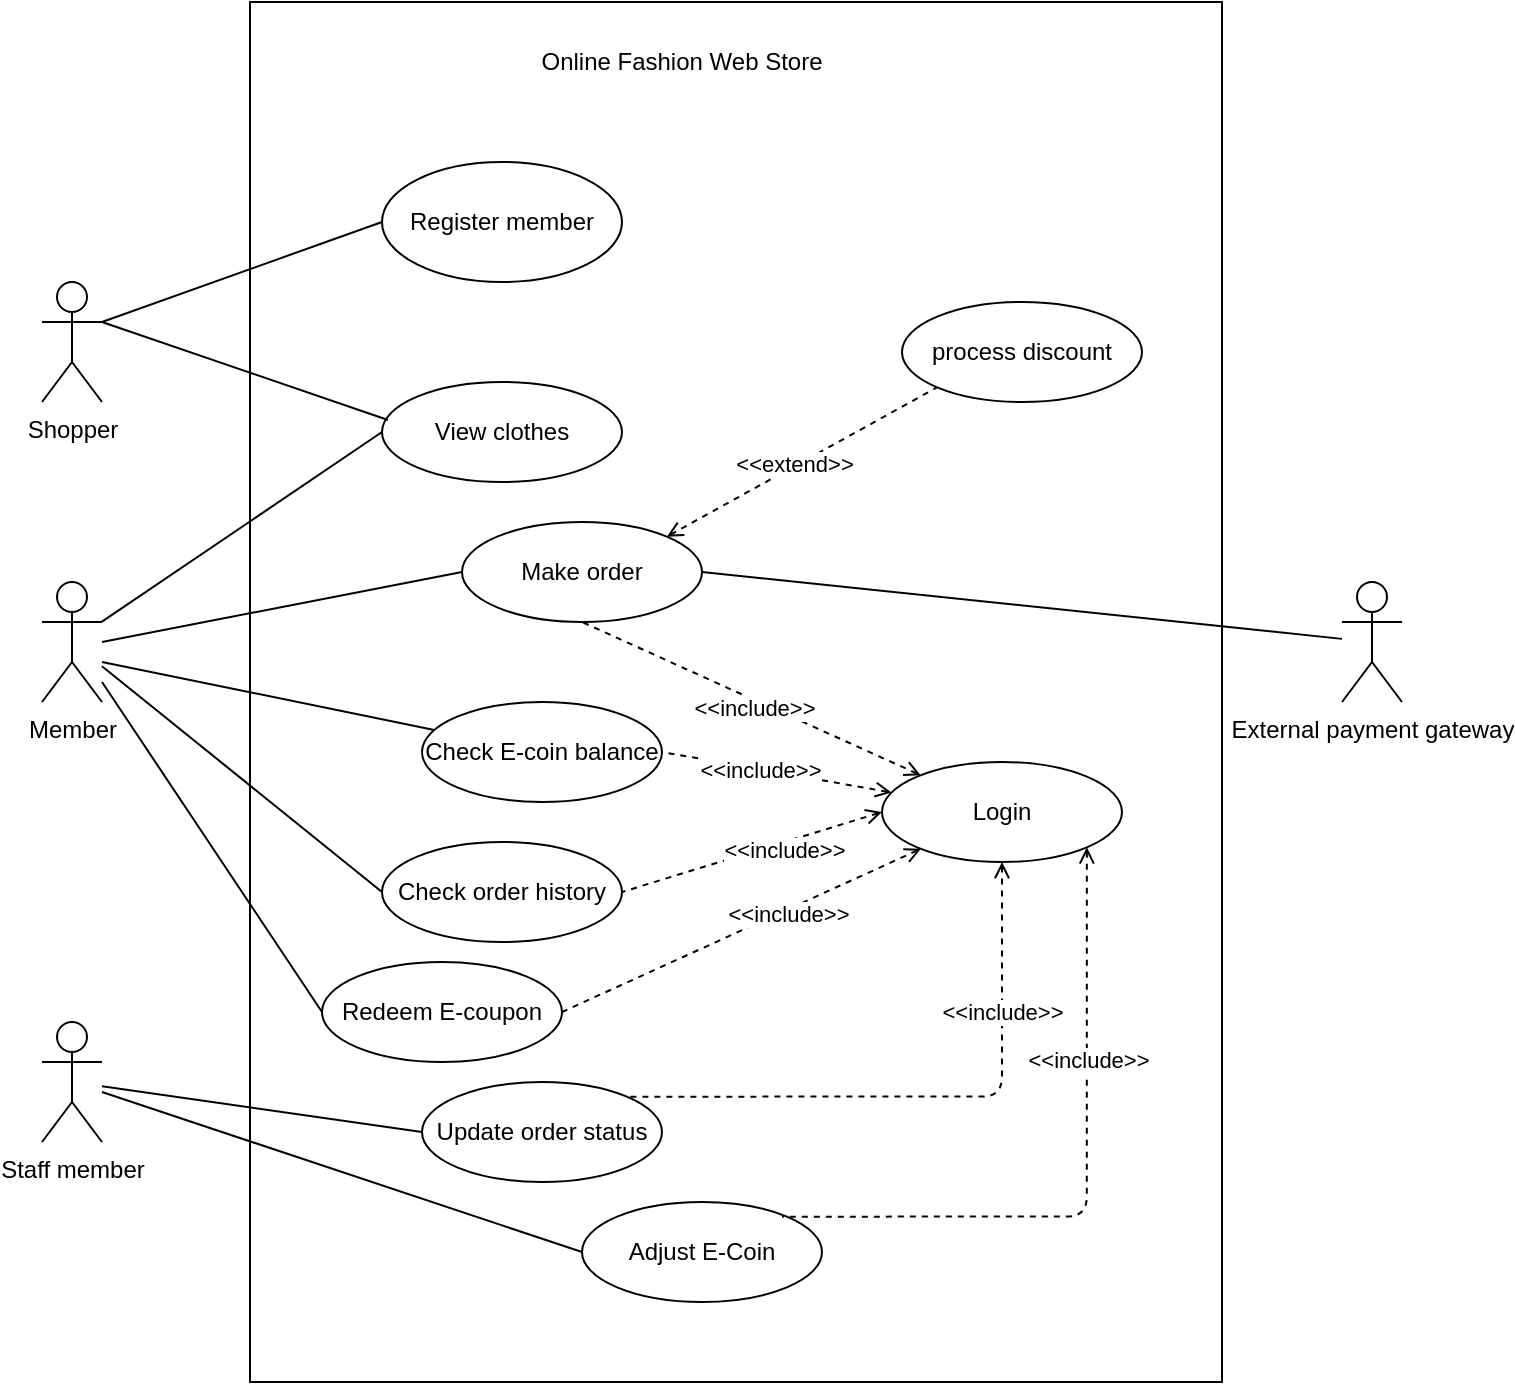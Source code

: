 <mxfile version="14.6.1" type="device"><diagram id="6WM0FmDOT5AEzcVw6b0p" name="Page-1"><mxGraphModel dx="1207" dy="634" grid="1" gridSize="10" guides="1" tooltips="1" connect="1" arrows="1" fold="1" page="1" pageScale="1" pageWidth="827" pageHeight="1169" math="0" shadow="0"><root><mxCell id="0"/><mxCell id="1" parent="0"/><mxCell id="TQ7cFmGUrfaUOLt9aWfS-1" value="" style="rounded=0;whiteSpace=wrap;html=1;" vertex="1" parent="1"><mxGeometry x="204" y="40" width="486" height="690" as="geometry"/></mxCell><mxCell id="TQ7cFmGUrfaUOLt9aWfS-2" value="Shopper" style="shape=umlActor;verticalLabelPosition=bottom;verticalAlign=top;html=1;outlineConnect=0;" vertex="1" parent="1"><mxGeometry x="100" y="180" width="30" height="60" as="geometry"/></mxCell><mxCell id="TQ7cFmGUrfaUOLt9aWfS-3" value="Member" style="shape=umlActor;verticalLabelPosition=bottom;verticalAlign=top;html=1;outlineConnect=0;" vertex="1" parent="1"><mxGeometry x="100" y="330" width="30" height="60" as="geometry"/></mxCell><mxCell id="TQ7cFmGUrfaUOLt9aWfS-5" value="Staff member" style="shape=umlActor;verticalLabelPosition=bottom;verticalAlign=top;html=1;outlineConnect=0;" vertex="1" parent="1"><mxGeometry x="100" y="550" width="30" height="60" as="geometry"/></mxCell><mxCell id="TQ7cFmGUrfaUOLt9aWfS-6" value="External payment gateway" style="shape=umlActor;verticalLabelPosition=bottom;verticalAlign=top;html=1;outlineConnect=0;" vertex="1" parent="1"><mxGeometry x="750" y="330" width="30" height="60" as="geometry"/></mxCell><mxCell id="TQ7cFmGUrfaUOLt9aWfS-7" value="Online Fashion Web Store" style="text;html=1;strokeColor=none;fillColor=none;align=center;verticalAlign=middle;whiteSpace=wrap;rounded=0;" vertex="1" parent="1"><mxGeometry x="280" y="50" width="280" height="40" as="geometry"/></mxCell><mxCell id="TQ7cFmGUrfaUOLt9aWfS-8" value="Register member" style="ellipse;whiteSpace=wrap;html=1;" vertex="1" parent="1"><mxGeometry x="270" y="120" width="120" height="60" as="geometry"/></mxCell><mxCell id="TQ7cFmGUrfaUOLt9aWfS-9" value="" style="endArrow=none;html=1;entryX=0;entryY=0.5;entryDx=0;entryDy=0;exitX=1;exitY=0.333;exitDx=0;exitDy=0;exitPerimeter=0;" edge="1" parent="1" source="TQ7cFmGUrfaUOLt9aWfS-2" target="TQ7cFmGUrfaUOLt9aWfS-8"><mxGeometry width="50" height="50" relative="1" as="geometry"><mxPoint x="140" y="230" as="sourcePoint"/><mxPoint x="190" y="180" as="targetPoint"/></mxGeometry></mxCell><mxCell id="TQ7cFmGUrfaUOLt9aWfS-10" value="View clothes" style="ellipse;whiteSpace=wrap;html=1;" vertex="1" parent="1"><mxGeometry x="270" y="230" width="120" height="50" as="geometry"/></mxCell><mxCell id="TQ7cFmGUrfaUOLt9aWfS-11" value="Make order" style="ellipse;whiteSpace=wrap;html=1;" vertex="1" parent="1"><mxGeometry x="310" y="300" width="120" height="50" as="geometry"/></mxCell><mxCell id="TQ7cFmGUrfaUOLt9aWfS-12" value="Check order history" style="ellipse;whiteSpace=wrap;html=1;" vertex="1" parent="1"><mxGeometry x="270" y="460" width="120" height="50" as="geometry"/></mxCell><mxCell id="TQ7cFmGUrfaUOLt9aWfS-13" value="" style="endArrow=none;html=1;entryX=0.025;entryY=0.38;entryDx=0;entryDy=0;entryPerimeter=0;exitX=1;exitY=0.333;exitDx=0;exitDy=0;exitPerimeter=0;" edge="1" parent="1" source="TQ7cFmGUrfaUOLt9aWfS-2" target="TQ7cFmGUrfaUOLt9aWfS-10"><mxGeometry width="50" height="50" relative="1" as="geometry"><mxPoint x="150" y="270" as="sourcePoint"/><mxPoint x="200" y="220" as="targetPoint"/></mxGeometry></mxCell><mxCell id="TQ7cFmGUrfaUOLt9aWfS-14" value="" style="endArrow=none;html=1;entryX=0;entryY=0.5;entryDx=0;entryDy=0;" edge="1" parent="1" source="TQ7cFmGUrfaUOLt9aWfS-3" target="TQ7cFmGUrfaUOLt9aWfS-10"><mxGeometry width="50" height="50" relative="1" as="geometry"><mxPoint x="150" y="370" as="sourcePoint"/><mxPoint x="200" y="320" as="targetPoint"/></mxGeometry></mxCell><mxCell id="TQ7cFmGUrfaUOLt9aWfS-15" value="" style="endArrow=none;html=1;entryX=0;entryY=0.5;entryDx=0;entryDy=0;" edge="1" parent="1" target="TQ7cFmGUrfaUOLt9aWfS-11"><mxGeometry width="50" height="50" relative="1" as="geometry"><mxPoint x="130" y="360" as="sourcePoint"/><mxPoint x="200" y="360" as="targetPoint"/></mxGeometry></mxCell><mxCell id="TQ7cFmGUrfaUOLt9aWfS-16" value="" style="endArrow=none;html=1;exitX=1;exitY=0.5;exitDx=0;exitDy=0;" edge="1" parent="1" source="TQ7cFmGUrfaUOLt9aWfS-11" target="TQ7cFmGUrfaUOLt9aWfS-6"><mxGeometry width="50" height="50" relative="1" as="geometry"><mxPoint x="580" y="360" as="sourcePoint"/><mxPoint x="630" y="310" as="targetPoint"/></mxGeometry></mxCell><mxCell id="TQ7cFmGUrfaUOLt9aWfS-17" value="process discount" style="ellipse;whiteSpace=wrap;html=1;" vertex="1" parent="1"><mxGeometry x="530" y="190" width="120" height="50" as="geometry"/></mxCell><mxCell id="TQ7cFmGUrfaUOLt9aWfS-18" value="" style="endArrow=none;dashed=1;html=1;entryX=0;entryY=1;entryDx=0;entryDy=0;exitX=1;exitY=0;exitDx=0;exitDy=0;startArrow=open;startFill=0;" edge="1" parent="1" source="TQ7cFmGUrfaUOLt9aWfS-11" target="TQ7cFmGUrfaUOLt9aWfS-17"><mxGeometry width="50" height="50" relative="1" as="geometry"><mxPoint x="390" y="330" as="sourcePoint"/><mxPoint x="440" y="280" as="targetPoint"/></mxGeometry></mxCell><mxCell id="TQ7cFmGUrfaUOLt9aWfS-19" value="&amp;lt;&amp;lt;extend&amp;gt;&amp;gt;" style="edgeLabel;html=1;align=center;verticalAlign=middle;resizable=0;points=[];" vertex="1" connectable="0" parent="TQ7cFmGUrfaUOLt9aWfS-18"><mxGeometry x="-0.343" y="-5" relative="1" as="geometry"><mxPoint x="17" y="-17" as="offset"/></mxGeometry></mxCell><mxCell id="TQ7cFmGUrfaUOLt9aWfS-20" value="" style="endArrow=none;html=1;entryX=0;entryY=0.5;entryDx=0;entryDy=0;" edge="1" parent="1" source="TQ7cFmGUrfaUOLt9aWfS-3" target="TQ7cFmGUrfaUOLt9aWfS-12"><mxGeometry width="50" height="50" relative="1" as="geometry"><mxPoint x="160" y="420" as="sourcePoint"/><mxPoint x="210" y="370" as="targetPoint"/></mxGeometry></mxCell><mxCell id="TQ7cFmGUrfaUOLt9aWfS-21" value="Login" style="ellipse;whiteSpace=wrap;html=1;" vertex="1" parent="1"><mxGeometry x="520" y="420" width="120" height="50" as="geometry"/></mxCell><mxCell id="TQ7cFmGUrfaUOLt9aWfS-22" value="" style="endArrow=none;dashed=1;html=1;entryX=0.5;entryY=1;entryDx=0;entryDy=0;startArrow=open;startFill=0;" edge="1" parent="1" source="TQ7cFmGUrfaUOLt9aWfS-21" target="TQ7cFmGUrfaUOLt9aWfS-11"><mxGeometry width="50" height="50" relative="1" as="geometry"><mxPoint x="770" y="500" as="sourcePoint"/><mxPoint x="885.147" y="425.355" as="targetPoint"/></mxGeometry></mxCell><mxCell id="TQ7cFmGUrfaUOLt9aWfS-23" value="&amp;lt;&amp;lt;include&amp;gt;&amp;gt;" style="edgeLabel;html=1;align=center;verticalAlign=middle;resizable=0;points=[];" vertex="1" connectable="0" parent="TQ7cFmGUrfaUOLt9aWfS-22"><mxGeometry x="-0.343" y="-5" relative="1" as="geometry"><mxPoint x="-30" y="-4" as="offset"/></mxGeometry></mxCell><mxCell id="TQ7cFmGUrfaUOLt9aWfS-24" value="" style="endArrow=none;dashed=1;html=1;entryX=1;entryY=0.5;entryDx=0;entryDy=0;exitX=0;exitY=0.5;exitDx=0;exitDy=0;startArrow=open;startFill=0;" edge="1" parent="1" source="TQ7cFmGUrfaUOLt9aWfS-21" target="TQ7cFmGUrfaUOLt9aWfS-12"><mxGeometry width="50" height="50" relative="1" as="geometry"><mxPoint x="460" y="510" as="sourcePoint"/><mxPoint x="390" y="540" as="targetPoint"/></mxGeometry></mxCell><mxCell id="TQ7cFmGUrfaUOLt9aWfS-25" value="&amp;lt;&amp;lt;include&amp;gt;&amp;gt;" style="edgeLabel;html=1;align=center;verticalAlign=middle;resizable=0;points=[];" vertex="1" connectable="0" parent="TQ7cFmGUrfaUOLt9aWfS-24"><mxGeometry x="-0.343" y="-5" relative="1" as="geometry"><mxPoint x="-5" y="10" as="offset"/></mxGeometry></mxCell><mxCell id="TQ7cFmGUrfaUOLt9aWfS-26" value="Update order status" style="ellipse;whiteSpace=wrap;html=1;" vertex="1" parent="1"><mxGeometry x="290" y="580" width="120" height="50" as="geometry"/></mxCell><mxCell id="TQ7cFmGUrfaUOLt9aWfS-27" value="" style="endArrow=none;html=1;entryX=0;entryY=0.5;entryDx=0;entryDy=0;" edge="1" parent="1" source="TQ7cFmGUrfaUOLt9aWfS-5" target="TQ7cFmGUrfaUOLt9aWfS-26"><mxGeometry width="50" height="50" relative="1" as="geometry"><mxPoint x="170" y="590" as="sourcePoint"/><mxPoint x="220" y="540" as="targetPoint"/></mxGeometry></mxCell><mxCell id="TQ7cFmGUrfaUOLt9aWfS-28" value="Adjust E-Coin" style="ellipse;whiteSpace=wrap;html=1;" vertex="1" parent="1"><mxGeometry x="370" y="640" width="120" height="50" as="geometry"/></mxCell><mxCell id="TQ7cFmGUrfaUOLt9aWfS-29" value="" style="endArrow=none;html=1;exitX=0;exitY=0.5;exitDx=0;exitDy=0;" edge="1" parent="1" source="TQ7cFmGUrfaUOLt9aWfS-28" target="TQ7cFmGUrfaUOLt9aWfS-5"><mxGeometry width="50" height="50" relative="1" as="geometry"><mxPoint x="480" y="540" as="sourcePoint"/><mxPoint x="530" y="490" as="targetPoint"/></mxGeometry></mxCell><mxCell id="TQ7cFmGUrfaUOLt9aWfS-30" value="" style="endArrow=none;dashed=1;html=1;startArrow=open;startFill=0;exitX=0.5;exitY=1;exitDx=0;exitDy=0;edgeStyle=orthogonalEdgeStyle;entryX=1;entryY=0;entryDx=0;entryDy=0;" edge="1" parent="1" source="TQ7cFmGUrfaUOLt9aWfS-21" target="TQ7cFmGUrfaUOLt9aWfS-26"><mxGeometry width="50" height="50" relative="1" as="geometry"><mxPoint x="470" y="790" as="sourcePoint"/><mxPoint x="420" y="560" as="targetPoint"/><Array as="points"><mxPoint x="580" y="587"/></Array></mxGeometry></mxCell><mxCell id="TQ7cFmGUrfaUOLt9aWfS-31" value="&amp;lt;&amp;lt;include&amp;gt;&amp;gt;" style="edgeLabel;html=1;align=center;verticalAlign=middle;resizable=0;points=[];" vertex="1" connectable="0" parent="TQ7cFmGUrfaUOLt9aWfS-30"><mxGeometry x="-0.343" y="-5" relative="1" as="geometry"><mxPoint x="5" y="-25" as="offset"/></mxGeometry></mxCell><mxCell id="TQ7cFmGUrfaUOLt9aWfS-32" value="" style="endArrow=none;dashed=1;html=1;entryX=1;entryY=0;entryDx=0;entryDy=0;startArrow=open;startFill=0;exitX=1;exitY=1;exitDx=0;exitDy=0;edgeStyle=orthogonalEdgeStyle;" edge="1" parent="1" source="TQ7cFmGUrfaUOLt9aWfS-21"><mxGeometry width="50" height="50" relative="1" as="geometry"><mxPoint x="517.57" y="480" as="sourcePoint"/><mxPoint x="469.996" y="647.322" as="targetPoint"/><Array as="points"><mxPoint x="622" y="647"/></Array></mxGeometry></mxCell><mxCell id="TQ7cFmGUrfaUOLt9aWfS-33" value="&amp;lt;&amp;lt;include&amp;gt;&amp;gt;" style="edgeLabel;html=1;align=center;verticalAlign=middle;resizable=0;points=[];" vertex="1" connectable="0" parent="TQ7cFmGUrfaUOLt9aWfS-32"><mxGeometry x="-0.343" y="-5" relative="1" as="geometry"><mxPoint x="5" y="-4" as="offset"/></mxGeometry></mxCell><mxCell id="TQ7cFmGUrfaUOLt9aWfS-34" value="" style="endArrow=none;dashed=1;html=1;startArrow=open;startFill=0;entryX=1;entryY=0.5;entryDx=0;entryDy=0;" edge="1" parent="1" source="TQ7cFmGUrfaUOLt9aWfS-21" target="TQ7cFmGUrfaUOLt9aWfS-36"><mxGeometry width="50" height="50" relative="1" as="geometry"><mxPoint x="856.44" y="567.81" as="sourcePoint"/><mxPoint x="140" y="370" as="targetPoint"/></mxGeometry></mxCell><mxCell id="TQ7cFmGUrfaUOLt9aWfS-35" value="&amp;lt;&amp;lt;include&amp;gt;&amp;gt;" style="edgeLabel;html=1;align=center;verticalAlign=middle;resizable=0;points=[];" vertex="1" connectable="0" parent="TQ7cFmGUrfaUOLt9aWfS-34"><mxGeometry x="-0.343" y="-5" relative="1" as="geometry"><mxPoint x="-29" as="offset"/></mxGeometry></mxCell><mxCell id="TQ7cFmGUrfaUOLt9aWfS-36" value="Check E-coin balance" style="ellipse;whiteSpace=wrap;html=1;" vertex="1" parent="1"><mxGeometry x="290" y="390" width="120" height="50" as="geometry"/></mxCell><mxCell id="TQ7cFmGUrfaUOLt9aWfS-37" value="" style="endArrow=none;html=1;" edge="1" parent="1" target="TQ7cFmGUrfaUOLt9aWfS-36"><mxGeometry width="50" height="50" relative="1" as="geometry"><mxPoint x="130" y="370" as="sourcePoint"/><mxPoint x="250" y="360" as="targetPoint"/></mxGeometry></mxCell><mxCell id="TQ7cFmGUrfaUOLt9aWfS-38" value="Redeem&amp;nbsp;E-coupon" style="ellipse;whiteSpace=wrap;html=1;" vertex="1" parent="1"><mxGeometry x="240" y="520" width="120" height="50" as="geometry"/></mxCell><mxCell id="TQ7cFmGUrfaUOLt9aWfS-39" value="" style="endArrow=none;html=1;entryX=0;entryY=0.5;entryDx=0;entryDy=0;" edge="1" parent="1" target="TQ7cFmGUrfaUOLt9aWfS-38"><mxGeometry width="50" height="50" relative="1" as="geometry"><mxPoint x="130" y="380" as="sourcePoint"/><mxPoint x="160" y="450" as="targetPoint"/></mxGeometry></mxCell><mxCell id="TQ7cFmGUrfaUOLt9aWfS-41" value="" style="endArrow=none;dashed=1;html=1;entryX=1;entryY=0.5;entryDx=0;entryDy=0;startArrow=open;startFill=0;" edge="1" parent="1" source="TQ7cFmGUrfaUOLt9aWfS-21" target="TQ7cFmGUrfaUOLt9aWfS-38"><mxGeometry width="50" height="50" relative="1" as="geometry"><mxPoint x="760" y="500" as="sourcePoint"/><mxPoint x="630" y="540" as="targetPoint"/></mxGeometry></mxCell><mxCell id="TQ7cFmGUrfaUOLt9aWfS-42" value="&amp;lt;&amp;lt;include&amp;gt;&amp;gt;" style="edgeLabel;html=1;align=center;verticalAlign=middle;resizable=0;points=[];" vertex="1" connectable="0" parent="TQ7cFmGUrfaUOLt9aWfS-41"><mxGeometry x="-0.343" y="-5" relative="1" as="geometry"><mxPoint x="-5" y="10" as="offset"/></mxGeometry></mxCell></root></mxGraphModel></diagram></mxfile>